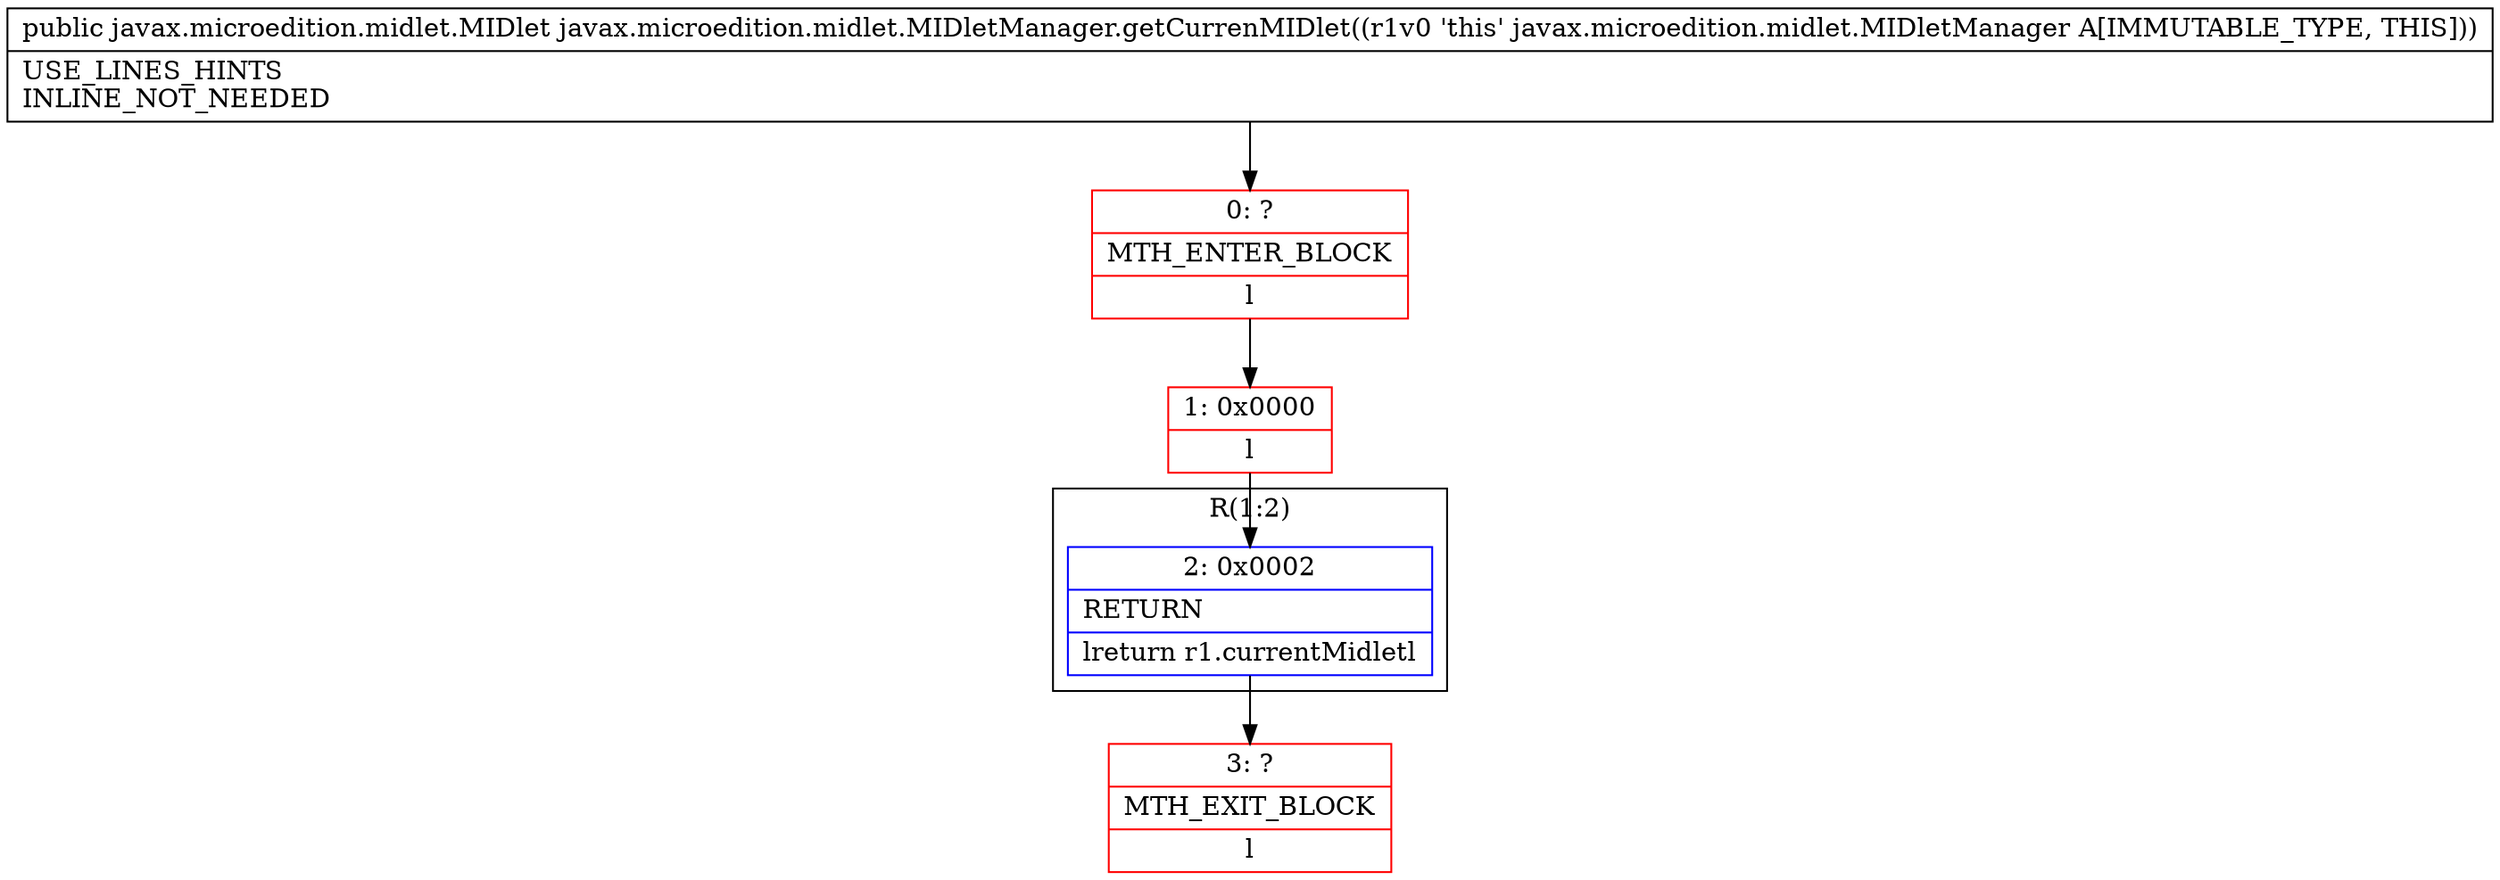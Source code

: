 digraph "CFG forjavax.microedition.midlet.MIDletManager.getCurrenMIDlet()Ljavax\/microedition\/midlet\/MIDlet;" {
subgraph cluster_Region_952097784 {
label = "R(1:2)";
node [shape=record,color=blue];
Node_2 [shape=record,label="{2\:\ 0x0002|RETURN\l|lreturn r1.currentMidletl}"];
}
Node_0 [shape=record,color=red,label="{0\:\ ?|MTH_ENTER_BLOCK\l|l}"];
Node_1 [shape=record,color=red,label="{1\:\ 0x0000|l}"];
Node_3 [shape=record,color=red,label="{3\:\ ?|MTH_EXIT_BLOCK\l|l}"];
MethodNode[shape=record,label="{public javax.microedition.midlet.MIDlet javax.microedition.midlet.MIDletManager.getCurrenMIDlet((r1v0 'this' javax.microedition.midlet.MIDletManager A[IMMUTABLE_TYPE, THIS]))  | USE_LINES_HINTS\lINLINE_NOT_NEEDED\l}"];
MethodNode -> Node_0;
Node_2 -> Node_3;
Node_0 -> Node_1;
Node_1 -> Node_2;
}

